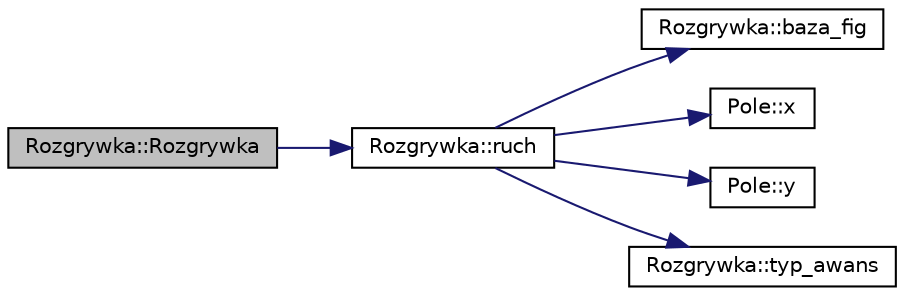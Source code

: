 digraph G
{
  edge [fontname="Helvetica",fontsize="10",labelfontname="Helvetica",labelfontsize="10"];
  node [fontname="Helvetica",fontsize="10",shape=record];
  rankdir="LR";
  Node1 [label="Rozgrywka::Rozgrywka",height=0.2,width=0.4,color="black", fillcolor="grey75", style="filled" fontcolor="black"];
  Node1 -> Node2 [color="midnightblue",fontsize="10",style="solid",fontname="Helvetica"];
  Node2 [label="Rozgrywka::ruch",height=0.2,width=0.4,color="black", fillcolor="white", style="filled",URL="$class_rozgrywka.html#ad60dd1bcf48315390eda98b52f6691d7"];
  Node2 -> Node3 [color="midnightblue",fontsize="10",style="solid",fontname="Helvetica"];
  Node3 [label="Rozgrywka::baza_fig",height=0.2,width=0.4,color="black", fillcolor="white", style="filled",URL="$class_rozgrywka.html#abfd6a95d3288f6756092a3fd1f48caea"];
  Node2 -> Node4 [color="midnightblue",fontsize="10",style="solid",fontname="Helvetica"];
  Node4 [label="Pole::x",height=0.2,width=0.4,color="black", fillcolor="white", style="filled",URL="$class_pole.html#a98c066edfecd654b32bb8de07ad5e881"];
  Node2 -> Node5 [color="midnightblue",fontsize="10",style="solid",fontname="Helvetica"];
  Node5 [label="Pole::y",height=0.2,width=0.4,color="black", fillcolor="white", style="filled",URL="$class_pole.html#ae4c64d84a6102c61466f528ba4c23a15"];
  Node2 -> Node6 [color="midnightblue",fontsize="10",style="solid",fontname="Helvetica"];
  Node6 [label="Rozgrywka::typ_awans",height=0.2,width=0.4,color="black", fillcolor="white", style="filled",URL="$class_rozgrywka.html#a77dd365868aa43addd6b509a1984fa6c"];
}
